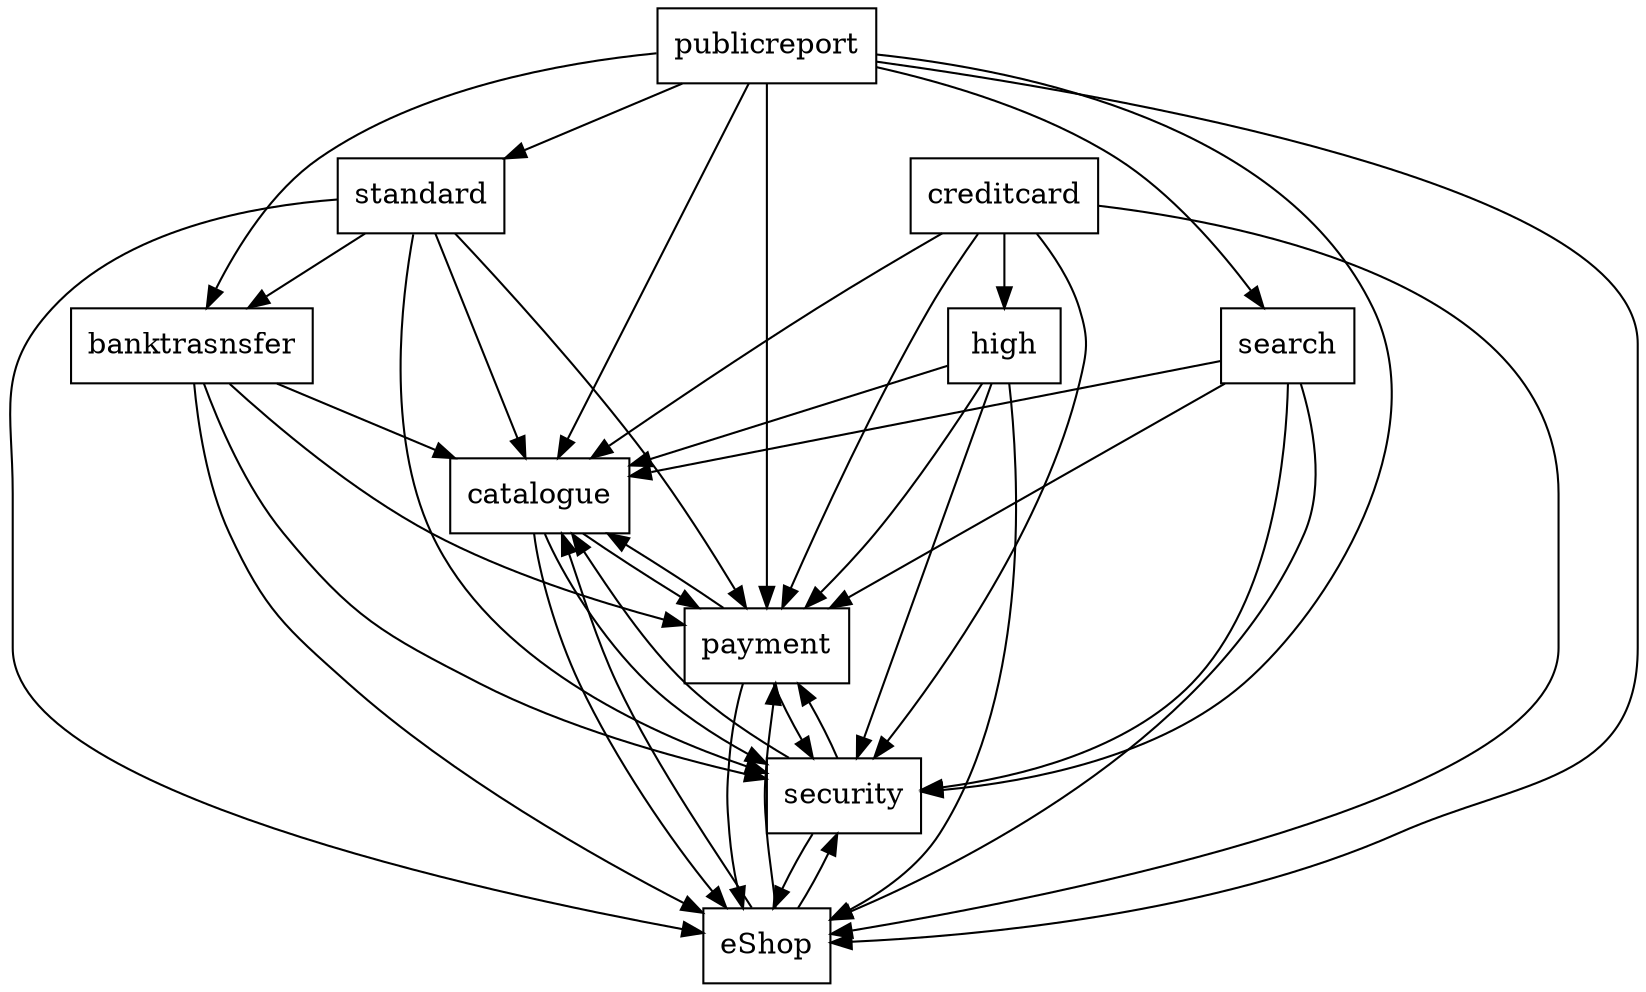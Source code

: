 digraph{
graph [rankdir=TB];
node [shape=box];
edge [arrowhead=normal];
0[label="banktrasnsfer",]
1[label="standard",]
2[label="catalogue",]
3[label="publicreport",]
4[label="payment",]
5[label="search",]
6[label="creditcard",]
7[label="eShop",]
8[label="security",]
9[label="high",]
0->2[label="",]
0->4[label="",]
0->7[label="",]
0->8[label="",]
1->0[label="",]
1->2[label="",]
1->4[label="",]
1->7[label="",]
1->8[label="",]
2->4[label="",]
2->7[label="",]
2->8[label="",]
3->0[label="",]
3->1[label="",]
3->2[label="",]
3->4[label="",]
3->5[label="",]
3->7[label="",]
3->8[label="",]
4->2[label="",]
4->7[label="",]
4->8[label="",]
5->2[label="",]
5->4[label="",]
5->7[label="",]
5->8[label="",]
6->2[label="",]
6->4[label="",]
6->7[label="",]
6->8[label="",]
6->9[label="",]
7->2[label="",]
7->4[label="",]
7->8[label="",]
8->2[label="",]
8->4[label="",]
8->7[label="",]
9->2[label="",]
9->4[label="",]
9->7[label="",]
9->8[label="",]
}
